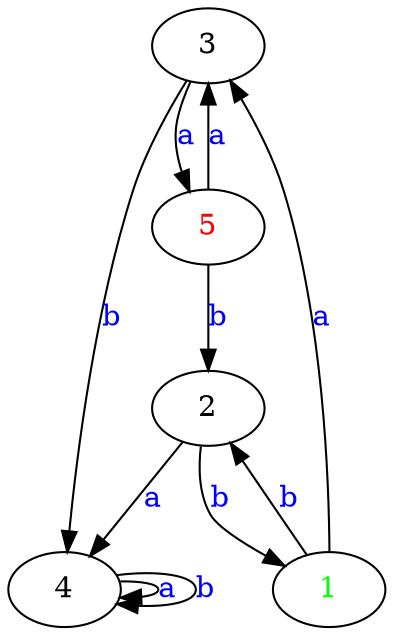 digraph G {
	"3"->"5"[ label=<<font color="blue">a</font>> ];
	"3"->"4"[ label=<<font color="blue">b</font>> ];
	"4"->"4"[ label=<<font color="blue">a</font>> ];
	"4"->"4"[ label=<<font color="blue">b</font>> ];
	"2"->"4"[ label=<<font color="blue">a</font>> ];
	"2"->"1"[ label=<<font color="blue">b</font>> ];
	"1"->"3"[ label=<<font color="blue">a</font>> ];
	"5"->"3"[ label=<<font color="blue">a</font>> ];
	"5"->"2"[ label=<<font color="blue">b</font>> ];
	"1"->"2"[ label=<<font color="blue">b</font>> ];
	"1" [ label=<<font color="green">1</font>> ];
	"2";
	"3";
	"4";
	"5" [ label=<<font color="red">5</font>> ];

}
